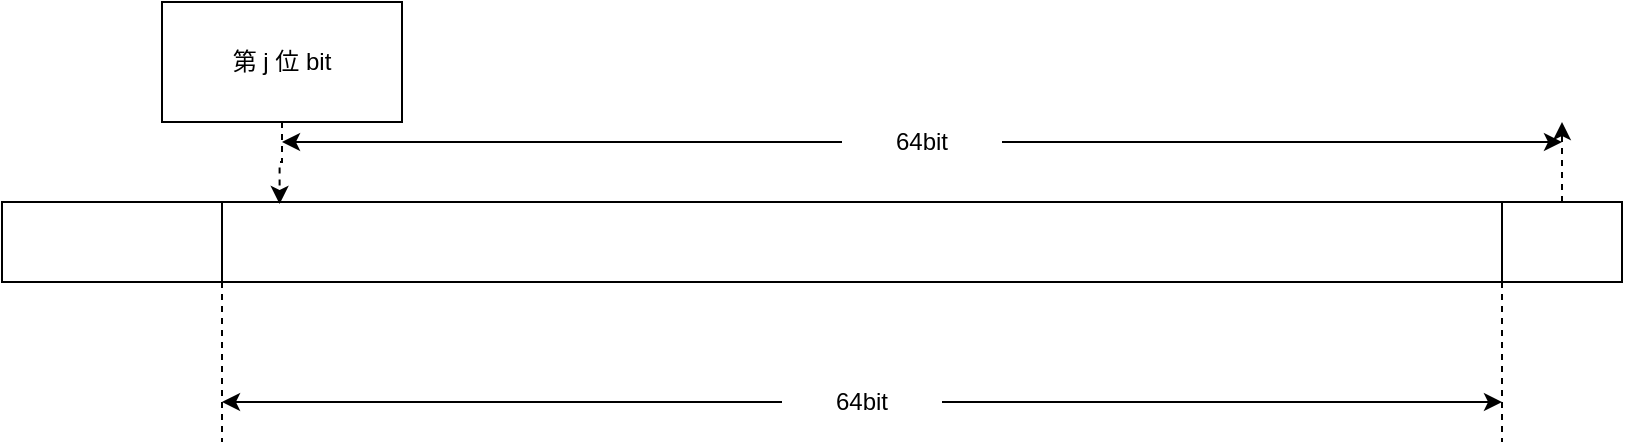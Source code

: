 <mxfile version="20.5.3" type="github">
  <diagram id="-69RIpLyLZrQc9BImSYE" name="ShBFm_1_W">
    <mxGraphModel dx="782" dy="545" grid="1" gridSize="10" guides="1" tooltips="1" connect="1" arrows="1" fold="1" page="1" pageScale="1" pageWidth="827" pageHeight="1169" math="0" shadow="0">
      <root>
        <mxCell id="0" />
        <mxCell id="1" parent="0" />
        <mxCell id="JdVok0_lU-olQbXflSKI-1" value="" style="rounded=0;whiteSpace=wrap;html=1;" vertex="1" parent="1">
          <mxGeometry x="120" y="240" width="640" height="40" as="geometry" />
        </mxCell>
        <mxCell id="JdVok0_lU-olQbXflSKI-2" value="64bit" style="rounded=0;whiteSpace=wrap;html=1;fillColor=none;strokeColor=none;" vertex="1" parent="1">
          <mxGeometry x="400" y="320" width="80" height="40" as="geometry" />
        </mxCell>
        <mxCell id="JdVok0_lU-olQbXflSKI-18" style="edgeStyle=orthogonalEdgeStyle;rounded=0;orthogonalLoop=1;jettySize=auto;html=1;exitX=0.5;exitY=0;exitDx=0;exitDy=0;dashed=1;" edge="1" parent="1" source="JdVok0_lU-olQbXflSKI-3">
          <mxGeometry relative="1" as="geometry">
            <mxPoint x="790" y="200" as="targetPoint" />
          </mxGeometry>
        </mxCell>
        <mxCell id="JdVok0_lU-olQbXflSKI-3" value="" style="rounded=0;whiteSpace=wrap;html=1;" vertex="1" parent="1">
          <mxGeometry x="760" y="240" width="60" height="40" as="geometry" />
        </mxCell>
        <mxCell id="JdVok0_lU-olQbXflSKI-4" value="" style="rounded=0;whiteSpace=wrap;html=1;" vertex="1" parent="1">
          <mxGeometry x="10" y="240" width="110" height="40" as="geometry" />
        </mxCell>
        <mxCell id="JdVok0_lU-olQbXflSKI-5" value="" style="endArrow=classic;html=1;rounded=0;exitX=1;exitY=0.5;exitDx=0;exitDy=0;" edge="1" parent="1" source="JdVok0_lU-olQbXflSKI-2">
          <mxGeometry width="50" height="50" relative="1" as="geometry">
            <mxPoint x="370" y="240" as="sourcePoint" />
            <mxPoint x="760" y="340" as="targetPoint" />
          </mxGeometry>
        </mxCell>
        <mxCell id="JdVok0_lU-olQbXflSKI-6" value="" style="endArrow=none;html=1;rounded=0;exitX=1;exitY=1;exitDx=0;exitDy=0;dashed=1;" edge="1" parent="1" source="JdVok0_lU-olQbXflSKI-1">
          <mxGeometry width="50" height="50" relative="1" as="geometry">
            <mxPoint x="370" y="240" as="sourcePoint" />
            <mxPoint x="760" y="360" as="targetPoint" />
          </mxGeometry>
        </mxCell>
        <mxCell id="JdVok0_lU-olQbXflSKI-7" value="" style="endArrow=classic;html=1;rounded=0;exitX=0;exitY=0.5;exitDx=0;exitDy=0;" edge="1" parent="1" source="JdVok0_lU-olQbXflSKI-2">
          <mxGeometry width="50" height="50" relative="1" as="geometry">
            <mxPoint x="464" y="350" as="sourcePoint" />
            <mxPoint x="120" y="340" as="targetPoint" />
          </mxGeometry>
        </mxCell>
        <mxCell id="JdVok0_lU-olQbXflSKI-8" value="" style="endArrow=none;html=1;rounded=0;exitX=0;exitY=1;exitDx=0;exitDy=0;dashed=1;" edge="1" parent="1" source="JdVok0_lU-olQbXflSKI-1">
          <mxGeometry width="50" height="50" relative="1" as="geometry">
            <mxPoint x="770" y="290" as="sourcePoint" />
            <mxPoint x="120" y="360" as="targetPoint" />
          </mxGeometry>
        </mxCell>
        <mxCell id="JdVok0_lU-olQbXflSKI-13" style="edgeStyle=orthogonalEdgeStyle;rounded=0;orthogonalLoop=1;jettySize=auto;html=1;exitX=0.5;exitY=1;exitDx=0;exitDy=0;entryX=0.045;entryY=0.025;entryDx=0;entryDy=0;dashed=1;entryPerimeter=0;" edge="1" parent="1" source="JdVok0_lU-olQbXflSKI-11" target="JdVok0_lU-olQbXflSKI-1">
          <mxGeometry relative="1" as="geometry" />
        </mxCell>
        <mxCell id="JdVok0_lU-olQbXflSKI-11" value="第 j 位 bit" style="rounded=0;whiteSpace=wrap;html=1;fillColor=none;" vertex="1" parent="1">
          <mxGeometry x="90" y="140" width="120" height="60" as="geometry" />
        </mxCell>
        <mxCell id="JdVok0_lU-olQbXflSKI-19" value="64bit" style="rounded=0;whiteSpace=wrap;html=1;fillColor=none;strokeColor=none;" vertex="1" parent="1">
          <mxGeometry x="430" y="190" width="80" height="40" as="geometry" />
        </mxCell>
        <mxCell id="JdVok0_lU-olQbXflSKI-20" value="" style="endArrow=classic;html=1;rounded=0;exitX=1;exitY=0.5;exitDx=0;exitDy=0;" edge="1" source="JdVok0_lU-olQbXflSKI-19" parent="1">
          <mxGeometry width="50" height="50" relative="1" as="geometry">
            <mxPoint x="400" y="110" as="sourcePoint" />
            <mxPoint x="790" y="210" as="targetPoint" />
          </mxGeometry>
        </mxCell>
        <mxCell id="JdVok0_lU-olQbXflSKI-21" value="" style="endArrow=classic;html=1;rounded=0;exitX=0;exitY=0.5;exitDx=0;exitDy=0;" edge="1" source="JdVok0_lU-olQbXflSKI-19" parent="1">
          <mxGeometry width="50" height="50" relative="1" as="geometry">
            <mxPoint x="494" y="220" as="sourcePoint" />
            <mxPoint x="150" y="210" as="targetPoint" />
          </mxGeometry>
        </mxCell>
      </root>
    </mxGraphModel>
  </diagram>
</mxfile>
